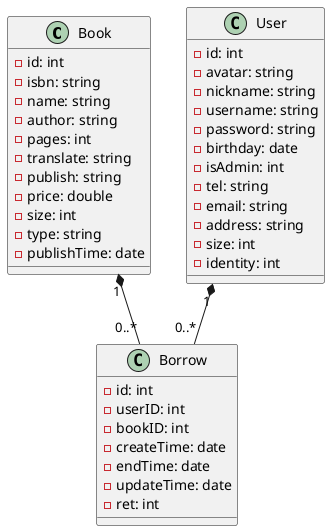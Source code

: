 @startuml
class Book {
  -id: int
  -isbn: string
  -name: string
  -author: string
  -pages: int
  -translate: string
  -publish: string
  -price: double
  -size: int
  -type: string
  -publishTime: date
}

class Borrow {
  -id: int
  -userID: int
  -bookID: int
  -createTime: date
  -endTime: date
  -updateTime: date
  -ret: int
}

class User {
  -id: int
  -avatar: string
  -nickname: string
  -username: string
  -password: string
  -birthday: date
  -isAdmin: int
  -tel: string
  -email: string
  -address: string
  -size: int
  -identity: int
}

Book "1" *-- "0..*" Borrow
User "1" *-- "0..*" Borrow
@enduml